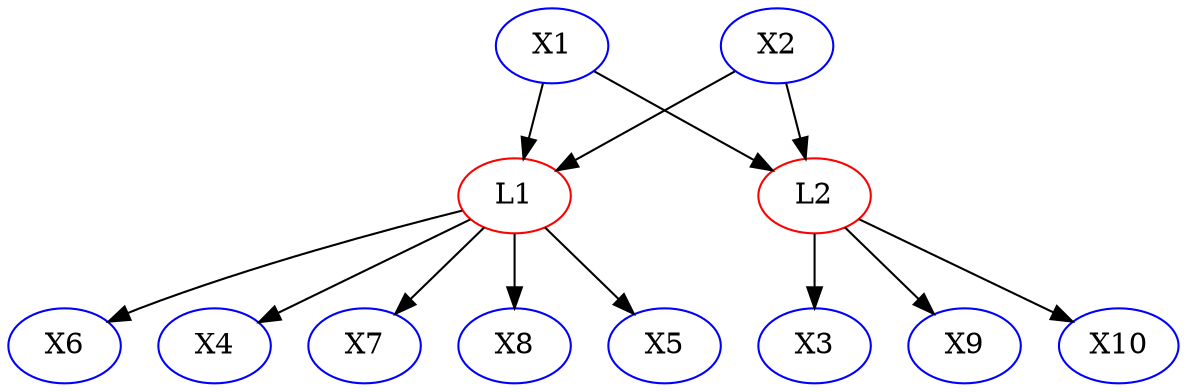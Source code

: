 digraph {
X1 [color = blue]; X4 [color = blue]; X2 [color = blue]; X3 [color = blue]; X9 [color = blue]; X7 [color = blue]; X8 [color = blue]; L1 [color = red]; X5 [color = blue]; X10 [color = blue]; L2 [color = red]; X6 [color = blue]; 
subgraph Undirected {
edge [dir=none, color=black]
}

subgraph Directed {
edge [color=black]
X1 -> L2
L1 -> X4
X2 -> L2
L1 -> X7
L2 -> X9
L2 -> X3
X1 -> L1
L1 -> X6
X2 -> L1
L2 -> X10
L1 -> X8
L1 -> X5
}

}
